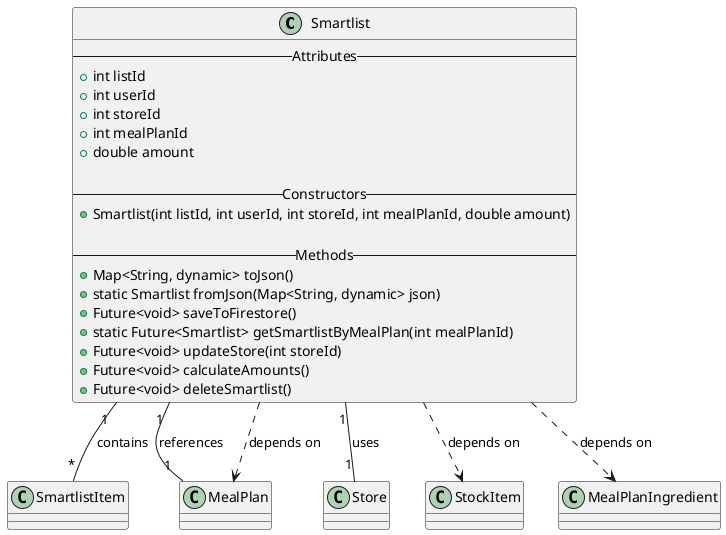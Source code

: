@startuml

'--- Smartlist Class ---
class Smartlist {
    -- Attributes --
    + int listId
    + int userId
    + int storeId
    + int mealPlanId
    + double amount

    -- Constructors --
    + Smartlist(int listId, int userId, int storeId, int mealPlanId, double amount)

    -- Methods --
    + Map<String, dynamic> toJson()
    + static Smartlist fromJson(Map<String, dynamic> json)
    + Future<void> saveToFirestore()
    + static Future<Smartlist> getSmartlistByMealPlan(int mealPlanId)
    + Future<void> updateStore(int storeId)
    + Future<void> calculateAmounts()
    + Future<void> deleteSmartlist()
}

'--- Relationships ---
Smartlist "1" -- "*" SmartlistItem : contains
Smartlist "1" -- "1" MealPlan : references
Smartlist "1" -- "1" Store : uses

Smartlist ..> MealPlan : depends on
Smartlist ..> StockItem : depends on
Smartlist ..> MealPlanIngredient : depends on

@enduml